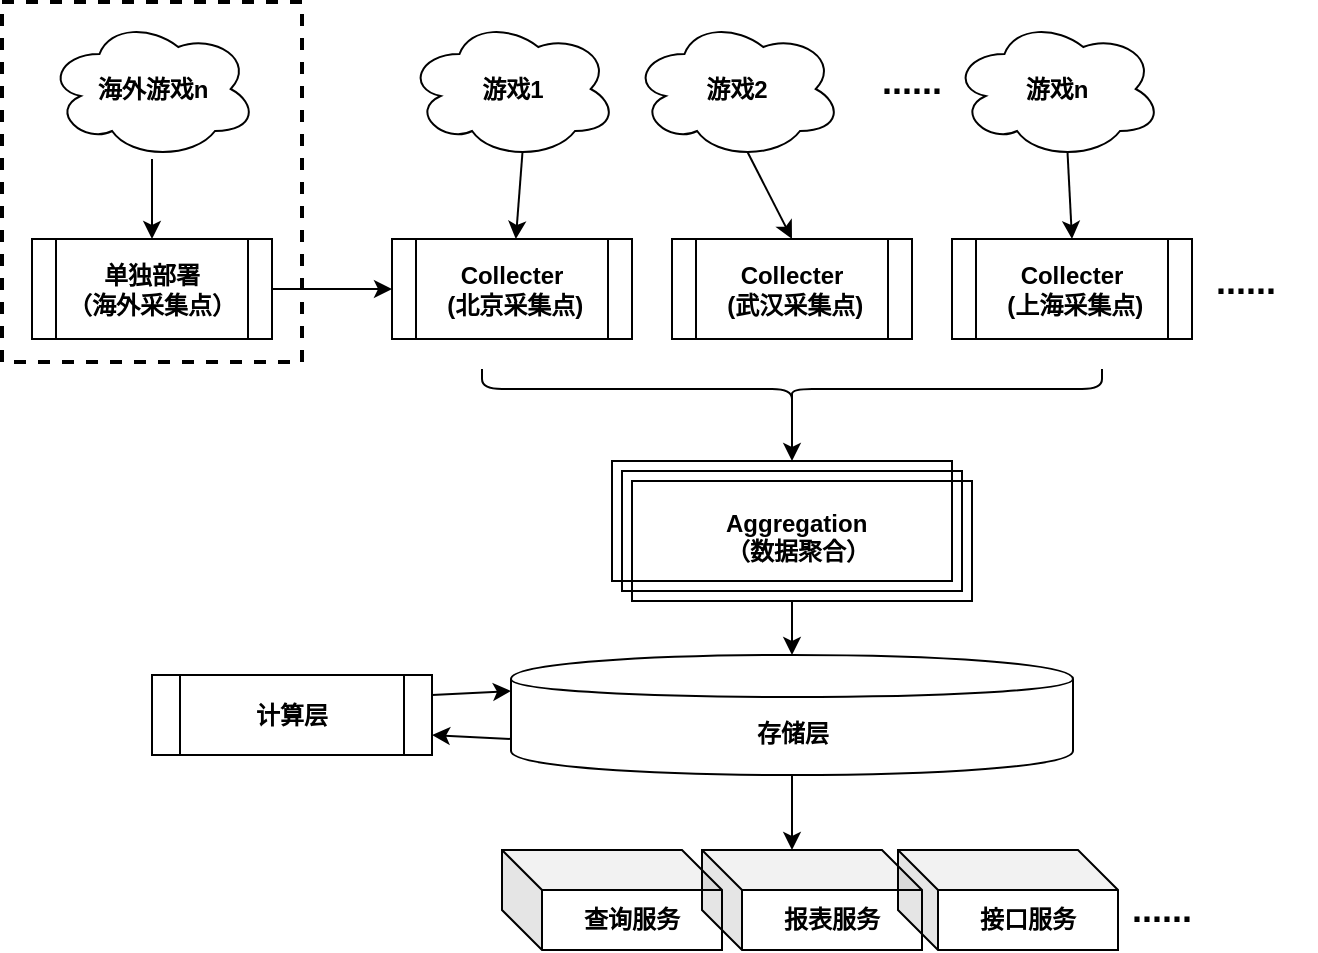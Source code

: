 <mxfile version="10.7.6" type="github"><diagram id="5tbqgW1gkCISoq5C41m2" name="第 1 页"><mxGraphModel dx="961" dy="554" grid="1" gridSize="10" guides="1" tooltips="1" connect="1" arrows="1" fold="1" page="1" pageScale="1" pageWidth="1169" pageHeight="827" math="0" shadow="0"><root><mxCell id="0"/><mxCell id="1" parent="0"/><mxCell id="kp66mCLXIGGf2sOdTx4E-65" value="" style="rounded=0;whiteSpace=wrap;html=1;fillColor=none;fontColor=none;dashed=1;strokeWidth=2;" vertex="1" parent="1"><mxGeometry x="130" y="160" width="150" height="180" as="geometry"/></mxCell><mxCell id="kp66mCLXIGGf2sOdTx4E-1" value="&lt;b&gt;Collecter&lt;br&gt;&amp;nbsp;(北京采集点)&lt;/b&gt;" style="shape=process;whiteSpace=wrap;html=1;backgroundOutline=1;" vertex="1" parent="1"><mxGeometry x="325" y="278.5" width="120" height="50" as="geometry"/></mxCell><mxCell id="kp66mCLXIGGf2sOdTx4E-6" value="&lt;b&gt;Collecter&lt;br&gt;&amp;nbsp;(武汉采集点)&lt;/b&gt;" style="shape=process;whiteSpace=wrap;html=1;backgroundOutline=1;" vertex="1" parent="1"><mxGeometry x="465" y="278.5" width="120" height="50" as="geometry"/></mxCell><mxCell id="kp66mCLXIGGf2sOdTx4E-9" value="&lt;b&gt;Collecter&lt;br&gt;&amp;nbsp;(上海采集点)&lt;/b&gt;" style="shape=process;whiteSpace=wrap;html=1;backgroundOutline=1;" vertex="1" parent="1"><mxGeometry x="605" y="278.5" width="120" height="50" as="geometry"/></mxCell><mxCell id="kp66mCLXIGGf2sOdTx4E-10" value="&lt;b&gt;游戏1&lt;/b&gt;" style="ellipse;shape=cloud;whiteSpace=wrap;html=1;" vertex="1" parent="1"><mxGeometry x="332.5" y="168.5" width="105" height="70" as="geometry"/></mxCell><mxCell id="kp66mCLXIGGf2sOdTx4E-12" value="&lt;b&gt;游戏2&lt;/b&gt;" style="ellipse;shape=cloud;whiteSpace=wrap;html=1;" vertex="1" parent="1"><mxGeometry x="445" y="168.5" width="105" height="70" as="geometry"/></mxCell><mxCell id="kp66mCLXIGGf2sOdTx4E-13" value="&lt;b&gt;游戏n&lt;/b&gt;" style="ellipse;shape=cloud;whiteSpace=wrap;html=1;" vertex="1" parent="1"><mxGeometry x="605" y="168.5" width="105" height="70" as="geometry"/></mxCell><mxCell id="kp66mCLXIGGf2sOdTx4E-14" value="&lt;b style=&quot;font-size: 18px&quot;&gt;&lt;br&gt;......&lt;/b&gt;&lt;br&gt;" style="text;html=1;strokeColor=none;fillColor=none;align=center;verticalAlign=middle;whiteSpace=wrap;rounded=0;" vertex="1" parent="1"><mxGeometry x="717" y="268.5" width="70" height="40" as="geometry"/></mxCell><mxCell id="kp66mCLXIGGf2sOdTx4E-16" value="&lt;b style=&quot;font-size: 18px&quot;&gt;&lt;br&gt;......&lt;/b&gt;&lt;br&gt;" style="text;html=1;strokeColor=none;fillColor=none;align=center;verticalAlign=middle;whiteSpace=wrap;rounded=0;" vertex="1" parent="1"><mxGeometry x="550" y="168.5" width="70" height="40" as="geometry"/></mxCell><mxCell id="kp66mCLXIGGf2sOdTx4E-17" value="" style="endArrow=classic;html=1;exitX=0.55;exitY=0.95;exitDx=0;exitDy=0;exitPerimeter=0;" edge="1" parent="1" source="kp66mCLXIGGf2sOdTx4E-10" target="kp66mCLXIGGf2sOdTx4E-1"><mxGeometry width="50" height="50" relative="1" as="geometry"><mxPoint x="385" y="488.5" as="sourcePoint"/><mxPoint x="435" y="438.5" as="targetPoint"/></mxGeometry></mxCell><mxCell id="kp66mCLXIGGf2sOdTx4E-18" value="" style="endArrow=classic;html=1;exitX=0.55;exitY=0.95;exitDx=0;exitDy=0;exitPerimeter=0;" edge="1" parent="1" source="kp66mCLXIGGf2sOdTx4E-12"><mxGeometry width="50" height="50" relative="1" as="geometry"><mxPoint x="555" y="468.5" as="sourcePoint"/><mxPoint x="525" y="278.5" as="targetPoint"/></mxGeometry></mxCell><mxCell id="kp66mCLXIGGf2sOdTx4E-19" value="" style="endArrow=classic;html=1;exitX=0.55;exitY=0.95;exitDx=0;exitDy=0;exitPerimeter=0;entryX=0.5;entryY=0;entryDx=0;entryDy=0;" edge="1" parent="1" source="kp66mCLXIGGf2sOdTx4E-13" target="kp66mCLXIGGf2sOdTx4E-9"><mxGeometry width="50" height="50" relative="1" as="geometry"><mxPoint x="513" y="245.167" as="sourcePoint"/><mxPoint x="535" y="288.5" as="targetPoint"/></mxGeometry></mxCell><mxCell id="kp66mCLXIGGf2sOdTx4E-27" value="" style="group" vertex="1" connectable="0" parent="1"><mxGeometry x="347" y="368.5" width="356" height="112" as="geometry"/></mxCell><mxCell id="kp66mCLXIGGf2sOdTx4E-36" value="" style="group" vertex="1" connectable="0" parent="kp66mCLXIGGf2sOdTx4E-27"><mxGeometry x="88" y="21" width="180" height="70" as="geometry"/></mxCell><mxCell id="kp66mCLXIGGf2sOdTx4E-34" value="" style="verticalLabelPosition=bottom;verticalAlign=top;html=1;shape=mxgraph.basic.layered_rect;dx=10;outlineConnect=0;fillColor=none;fontColor=none;" vertex="1" parent="kp66mCLXIGGf2sOdTx4E-36"><mxGeometry width="180" height="70" as="geometry"/></mxCell><mxCell id="kp66mCLXIGGf2sOdTx4E-35" value="&lt;b&gt;Aggregation&lt;br&gt;（数据聚合）&lt;/b&gt;&lt;br&gt;" style="text;html=1;fontColor=none;" vertex="1" parent="kp66mCLXIGGf2sOdTx4E-36"><mxGeometry x="55" y="17" width="70" height="36" as="geometry"/></mxCell><mxCell id="kp66mCLXIGGf2sOdTx4E-38" style="edgeStyle=orthogonalEdgeStyle;rounded=0;orthogonalLoop=1;jettySize=auto;html=1;exitX=0.1;exitY=0.5;exitDx=0;exitDy=0;exitPerimeter=0;fontColor=none;" edge="1" parent="1" source="kp66mCLXIGGf2sOdTx4E-28" target="kp66mCLXIGGf2sOdTx4E-34"><mxGeometry relative="1" as="geometry"/></mxCell><mxCell id="kp66mCLXIGGf2sOdTx4E-28" value="" style="shape=curlyBracket;whiteSpace=wrap;html=1;rounded=1;fillColor=none;fontColor=none;rotation=-90;" vertex="1" parent="1"><mxGeometry x="515" y="198.5" width="20" height="310" as="geometry"/></mxCell><mxCell id="kp66mCLXIGGf2sOdTx4E-29" value="&lt;b&gt;存储层&lt;/b&gt;" style="shape=cylinder;whiteSpace=wrap;html=1;boundedLbl=1;backgroundOutline=1;fillColor=none;fontColor=none;" vertex="1" parent="1"><mxGeometry x="384.5" y="486.5" width="281" height="60" as="geometry"/></mxCell><mxCell id="kp66mCLXIGGf2sOdTx4E-39" style="edgeStyle=orthogonalEdgeStyle;rounded=0;orthogonalLoop=1;jettySize=auto;html=1;entryX=0.5;entryY=0;entryDx=0;entryDy=0;fontColor=none;" edge="1" parent="1" source="kp66mCLXIGGf2sOdTx4E-34" target="kp66mCLXIGGf2sOdTx4E-29"><mxGeometry relative="1" as="geometry"/></mxCell><mxCell id="kp66mCLXIGGf2sOdTx4E-44" value="&lt;b&gt;计算层&lt;/b&gt;" style="shape=process;whiteSpace=wrap;html=1;backgroundOutline=1;fillColor=none;fontColor=none;" vertex="1" parent="1"><mxGeometry x="205" y="496.5" width="140" height="40" as="geometry"/></mxCell><mxCell id="kp66mCLXIGGf2sOdTx4E-47" value="" style="endArrow=classic;html=1;fontColor=none;exitX=1;exitY=0.25;exitDx=0;exitDy=0;entryX=0;entryY=0.3;entryDx=0;entryDy=0;" edge="1" parent="1" source="kp66mCLXIGGf2sOdTx4E-44" target="kp66mCLXIGGf2sOdTx4E-29"><mxGeometry width="50" height="50" relative="1" as="geometry"><mxPoint x="345" y="568.5" as="sourcePoint"/><mxPoint x="395" y="518.5" as="targetPoint"/></mxGeometry></mxCell><mxCell id="kp66mCLXIGGf2sOdTx4E-48" value="" style="endArrow=classic;html=1;fontColor=none;entryX=1;entryY=0.75;entryDx=0;entryDy=0;exitX=0;exitY=0.7;exitDx=0;exitDy=0;" edge="1" parent="1" source="kp66mCLXIGGf2sOdTx4E-29" target="kp66mCLXIGGf2sOdTx4E-44"><mxGeometry width="50" height="50" relative="1" as="geometry"><mxPoint x="355" y="588.5" as="sourcePoint"/><mxPoint x="405" y="538.5" as="targetPoint"/></mxGeometry></mxCell><mxCell id="kp66mCLXIGGf2sOdTx4E-52" value="" style="group" vertex="1" connectable="0" parent="1"><mxGeometry x="380" y="583" width="365" height="51" as="geometry"/></mxCell><mxCell id="kp66mCLXIGGf2sOdTx4E-45" value="&lt;b&gt;查询服务&lt;/b&gt;" style="shape=cube;whiteSpace=wrap;html=1;boundedLbl=1;backgroundOutline=1;darkOpacity=0.05;darkOpacity2=0.1;fillColor=none;fontColor=none;" vertex="1" parent="kp66mCLXIGGf2sOdTx4E-52"><mxGeometry y="1" width="110" height="50" as="geometry"/></mxCell><mxCell id="kp66mCLXIGGf2sOdTx4E-46" value="&lt;b&gt;报表服务&lt;/b&gt;" style="shape=cube;whiteSpace=wrap;html=1;boundedLbl=1;backgroundOutline=1;darkOpacity=0.05;darkOpacity2=0.1;fillColor=none;fontColor=none;" vertex="1" parent="kp66mCLXIGGf2sOdTx4E-52"><mxGeometry x="100" y="1" width="110" height="50" as="geometry"/></mxCell><mxCell id="kp66mCLXIGGf2sOdTx4E-49" value="&lt;b&gt;接口服务&lt;/b&gt;" style="shape=cube;whiteSpace=wrap;html=1;boundedLbl=1;backgroundOutline=1;darkOpacity=0.05;darkOpacity2=0.1;fillColor=none;fontColor=none;" vertex="1" parent="kp66mCLXIGGf2sOdTx4E-52"><mxGeometry x="198" y="1" width="110" height="50" as="geometry"/></mxCell><mxCell id="kp66mCLXIGGf2sOdTx4E-51" value="&lt;b style=&quot;font-size: 18px&quot;&gt;&lt;br&gt;......&lt;/b&gt;&lt;br&gt;" style="text;html=1;strokeColor=none;fillColor=none;align=center;verticalAlign=middle;whiteSpace=wrap;rounded=0;" vertex="1" parent="kp66mCLXIGGf2sOdTx4E-52"><mxGeometry x="295" width="70" height="40" as="geometry"/></mxCell><mxCell id="kp66mCLXIGGf2sOdTx4E-53" value="" style="endArrow=classic;html=1;fontColor=none;exitX=0.5;exitY=1;exitDx=0;exitDy=0;entryX=0;entryY=0;entryDx=45;entryDy=0;entryPerimeter=0;" edge="1" parent="1" source="kp66mCLXIGGf2sOdTx4E-29" target="kp66mCLXIGGf2sOdTx4E-46"><mxGeometry width="50" height="50" relative="1" as="geometry"><mxPoint x="705" y="598.5" as="sourcePoint"/><mxPoint x="755" y="548.5" as="targetPoint"/></mxGeometry></mxCell><mxCell id="kp66mCLXIGGf2sOdTx4E-57" value="" style="group" vertex="1" connectable="0" parent="1"><mxGeometry x="145" y="168.5" width="120" height="160" as="geometry"/></mxCell><mxCell id="kp66mCLXIGGf2sOdTx4E-54" value="&lt;b&gt;单独部署&lt;br&gt;（海外采集点）&lt;/b&gt;" style="shape=process;whiteSpace=wrap;html=1;backgroundOutline=1;fillColor=none;fontColor=none;" vertex="1" parent="kp66mCLXIGGf2sOdTx4E-57"><mxGeometry y="110" width="120" height="50" as="geometry"/></mxCell><mxCell id="kp66mCLXIGGf2sOdTx4E-56" style="edgeStyle=orthogonalEdgeStyle;rounded=0;orthogonalLoop=1;jettySize=auto;html=1;entryX=0.5;entryY=0;entryDx=0;entryDy=0;fontColor=none;" edge="1" parent="kp66mCLXIGGf2sOdTx4E-57" source="kp66mCLXIGGf2sOdTx4E-55" target="kp66mCLXIGGf2sOdTx4E-54"><mxGeometry relative="1" as="geometry"/></mxCell><mxCell id="kp66mCLXIGGf2sOdTx4E-55" value="&lt;b&gt;海外游戏n&lt;/b&gt;" style="ellipse;shape=cloud;whiteSpace=wrap;html=1;" vertex="1" parent="kp66mCLXIGGf2sOdTx4E-57"><mxGeometry x="7.5" width="105" height="70" as="geometry"/></mxCell><mxCell id="kp66mCLXIGGf2sOdTx4E-63" style="edgeStyle=orthogonalEdgeStyle;rounded=0;orthogonalLoop=1;jettySize=auto;html=1;exitX=1;exitY=0.5;exitDx=0;exitDy=0;entryX=0;entryY=0.5;entryDx=0;entryDy=0;fontColor=none;" edge="1" parent="1" source="kp66mCLXIGGf2sOdTx4E-54" target="kp66mCLXIGGf2sOdTx4E-1"><mxGeometry relative="1" as="geometry"/></mxCell></root></mxGraphModel></diagram></mxfile>